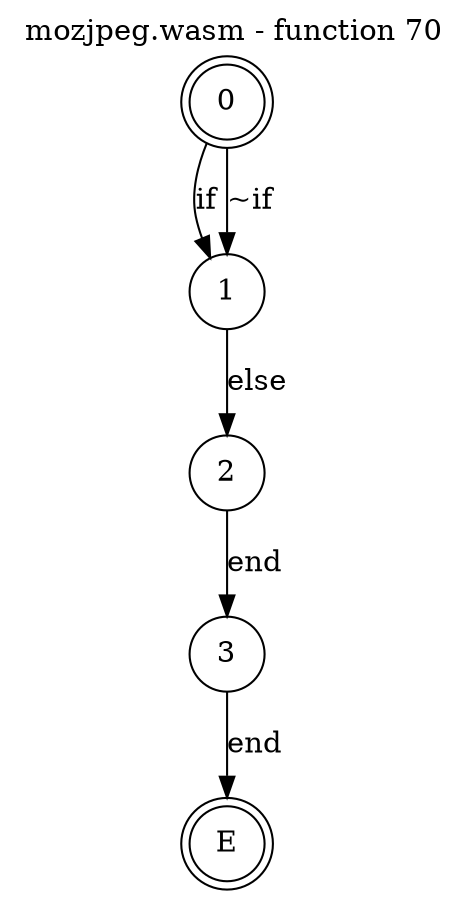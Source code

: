 digraph finite_state_machine {
    label = "mozjpeg.wasm - function 70"
    labelloc =  t
    labelfontsize = 16
    labelfontcolor = black
    labelfontname = "Helvetica"
    node [shape = doublecircle]; 0 E ;
    node [shape = circle];
    0 -> 1[label="if"];
    0 -> 1[label="~if"];
    1 -> 2[label="else"];
    2 -> 3[label="end"];
    3 -> E[label="end"];
}
